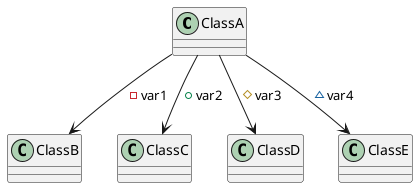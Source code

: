 {
  "sha1": "k9m3unjnns220o6is61cr0y1jeuazvj",
  "insertion": {
    "when": "2024-06-03T18:59:32.761Z",
    "url": "https://forum.plantuml.net/16412/attribute-visibility-association-classattributeiconsize",
    "user": "plantuml@gmail.com"
  }
}
@startuml
'skinparam classAttributeIconSize 0
class ClassA
class ClassB
class ClassC
class ClassD
class ClassE
ClassA --> ClassB : -var1
ClassA --> ClassC : +var2
ClassA --> ClassD : #var3
ClassA --> ClassE : ~var4
@enduml
